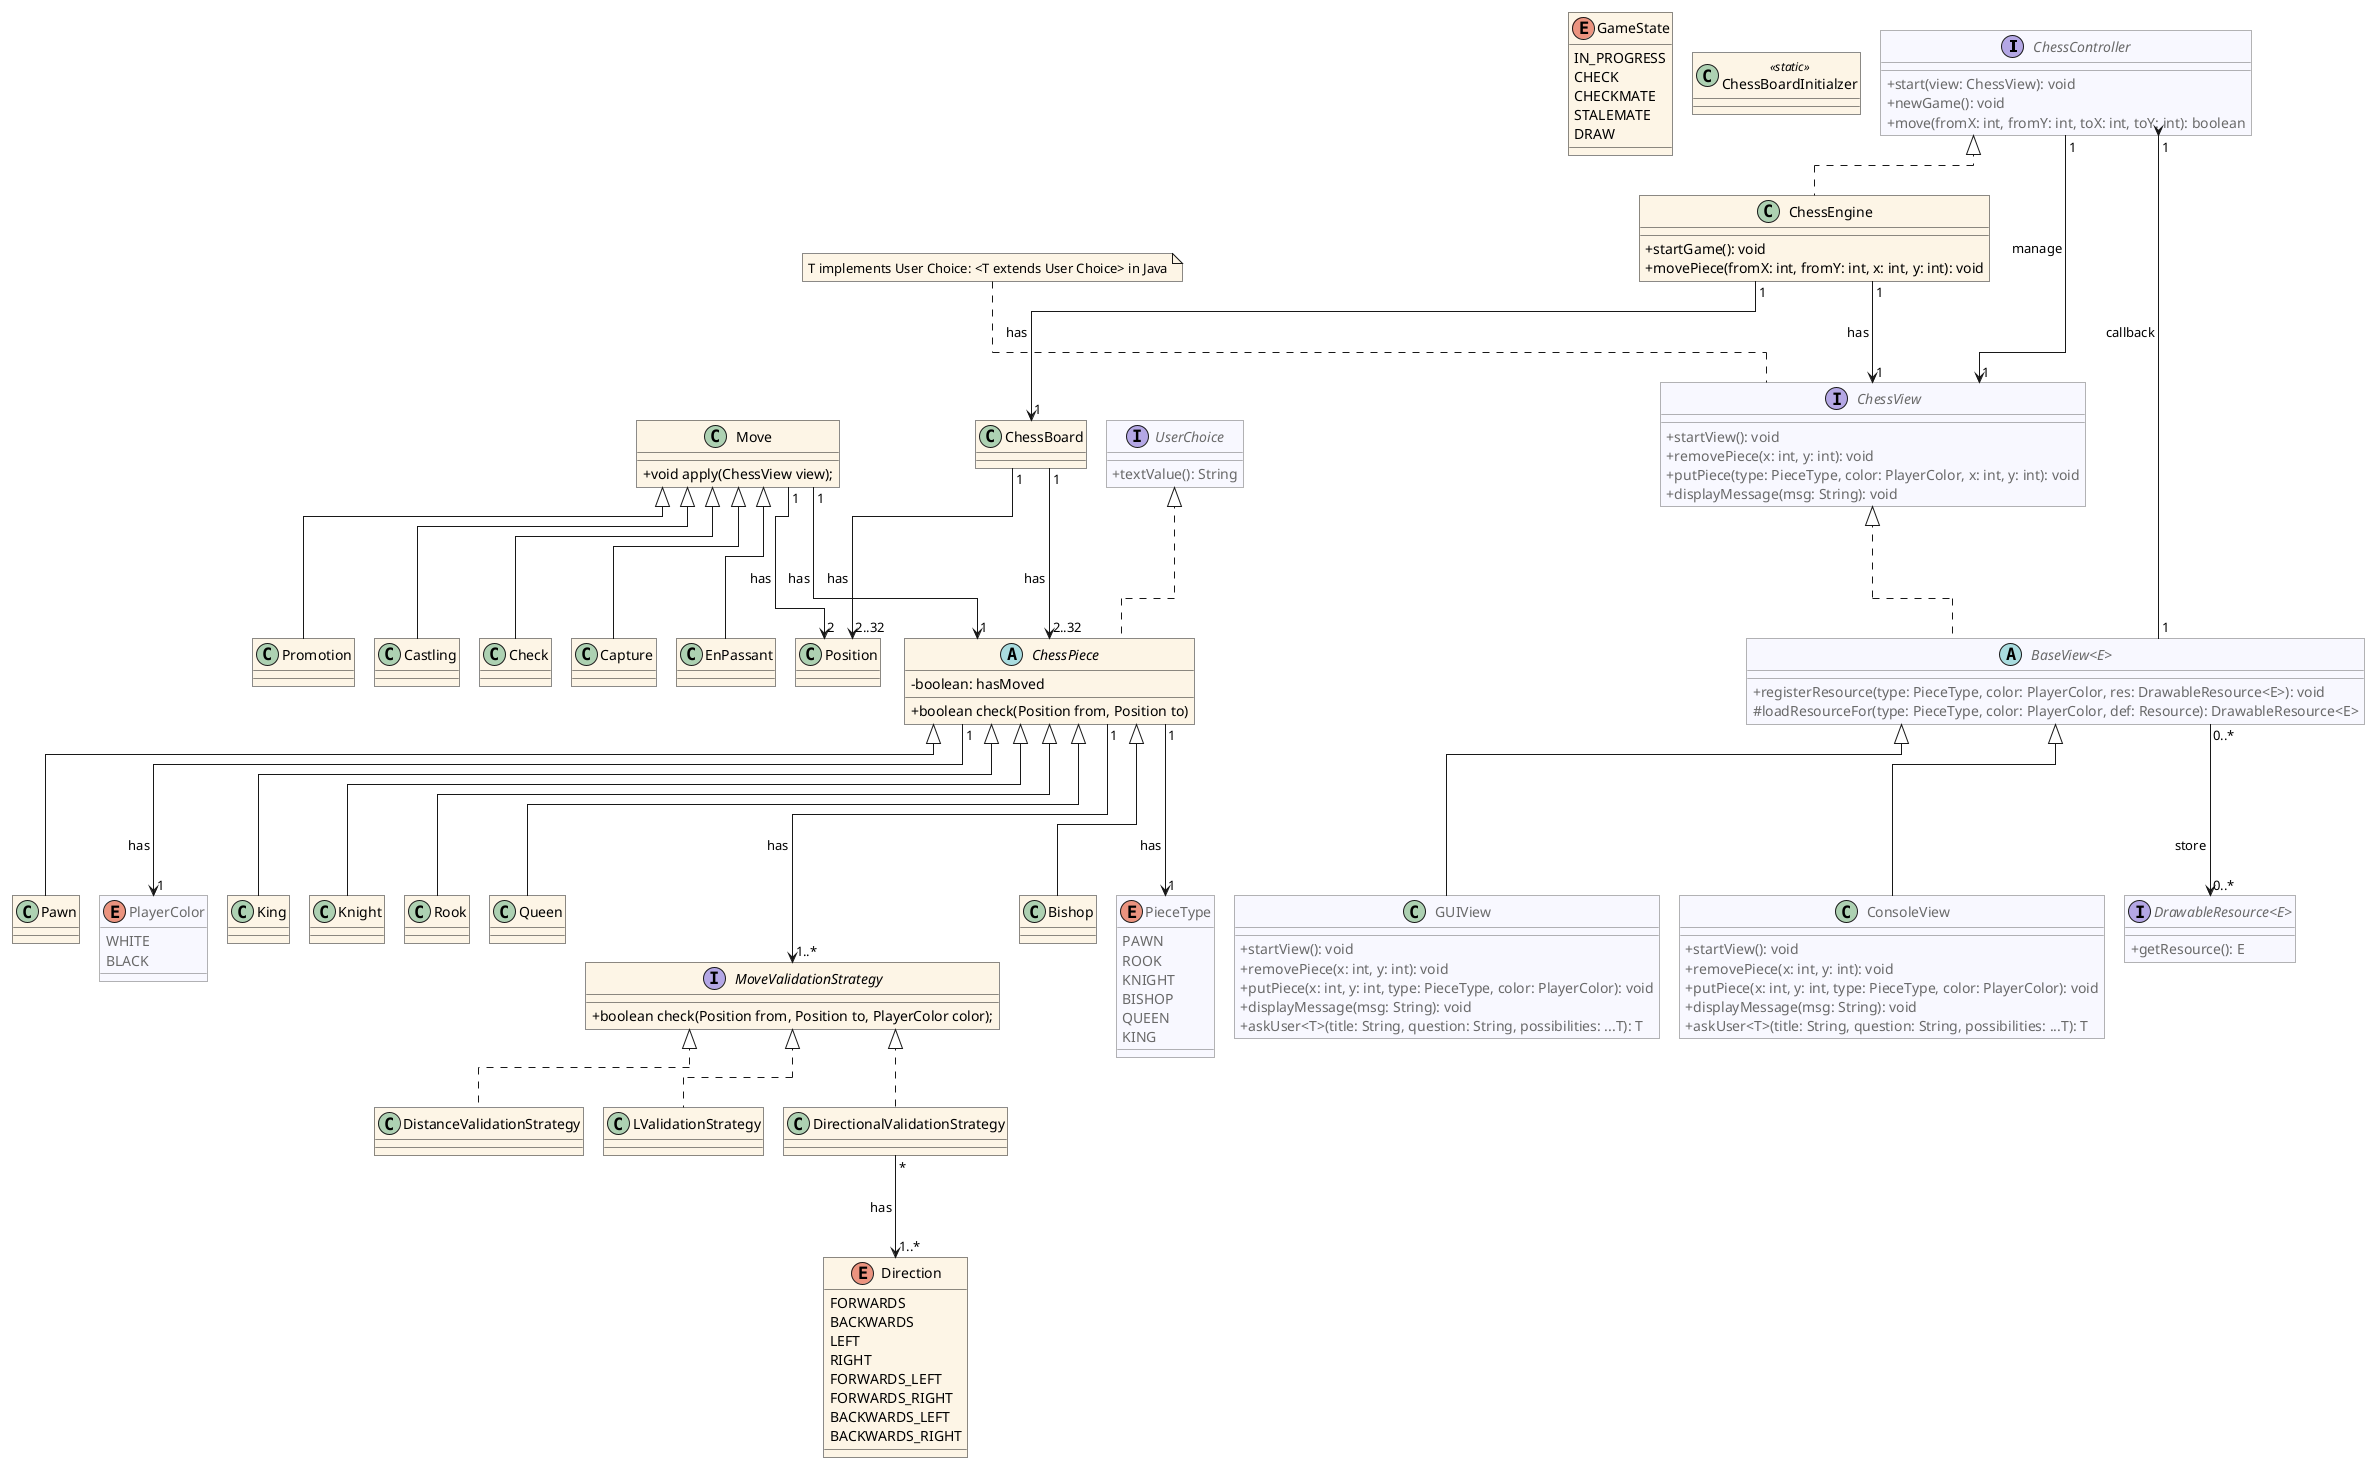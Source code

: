 @startuml
!pragma layout elk
skinparam linetype ortho
skinparam roundCorner 0
skinparam classAttributeIconSize 0
skinparam ClassBackgroundColor #OldLace
skinparam NoteBackgroundColor #OldLace
skinparam Shadowing false
top to bottom direction

<style>
    classDiagram {
        .provided {
            BackgroundColor GhostWhite
            LineColor DimGrey
            FontColor DimGrey
        }
    }
</style>

hide <<provided>> stereotype

interface ChessController<<provided>> {
    + start(view: ChessView): void
    + newGame(): void
    + move(fromX: int, fromY: int, toX: int, toY: int): boolean
}

interface UserChoice<<provided>> {
    + textValue(): String
}

interface "DrawableResource<E>"<<provided>> {
    + getResource(): E
}

interface ChessView<<provided>> {
    + startView(): void
    + removePiece(x: int, y: int): void
    + putPiece(type: PieceType, color: PlayerColor, x: int, y: int): void
    + displayMessage(msg: String): void
}

note left of ChessView
    T implements User Choice: <T extends User Choice> in Java
end note

abstract class "BaseView<E>"<<provided>> implements ChessView {
    + registerResource(type: PieceType, color: PlayerColor, res: DrawableResource<E>): void
    # loadResourceFor(type: PieceType, color: PlayerColor, def: Resource): DrawableResource<E>
}

class GUIView<<provided>> extends "BaseView<E>" {
    + startView(): void
    + removePiece(x: int, y: int): void
    + putPiece(x: int, y: int, type: PieceType, color: PlayerColor): void
    + displayMessage(msg: String): void
    + askUser<T>(title: String, question: String, possibilities: ...T): T
}

class ConsoleView<<provided>> extends "BaseView<E>" {
    + startView(): void
    + removePiece(x: int, y: int): void
    + putPiece(x: int, y: int, type: PieceType, color: PlayerColor): void
    + displayMessage(msg: String): void
    + askUser<T>(title: String, question: String, possibilities: ...T): T
}

class ChessEngine implements ChessController {
    + startGame(): void
    + movePiece(fromX: int, fromY: int, x: int, y: int): void
}

enum GameState {
    IN_PROGRESS
    CHECK
    CHECKMATE
    STALEMATE
    DRAW
}

class ChessBoard {}

static class ChessBoardInitialzer<<static>> {}

class Position {}

enum PlayerColor<<provided>> {
    WHITE
    BLACK
}

enum PieceType<<provided>> {
    PAWN
    ROOK
    KNIGHT
    BISHOP
    QUEEN
    KING
}

abstract class ChessPiece implements UserChoice {
    - boolean: hasMoved
    + boolean check(Position from, Position to)
}
class Pawn extends ChessPiece {}
class Rook extends ChessPiece {}
class Knight extends ChessPiece {}
class Bishop extends ChessPiece {}
class Queen extends ChessPiece {}
class King extends ChessPiece {}


interface MoveValidationStrategy {
    + boolean check(Position from, Position to, PlayerColor color);
}
class DirectionalValidationStrategy implements MoveValidationStrategy {}
class LValidationStrategy implements MoveValidationStrategy {}
class DistanceValidationStrategy implements MoveValidationStrategy {}

enum Direction {
    FORWARDS
    BACKWARDS
    LEFT
    RIGHT
    FORWARDS_LEFT
    FORWARDS_RIGHT
    BACKWARDS_LEFT
    BACKWARDS_RIGHT
}

class Move {
    + void apply(ChessView view);
}

class Capture extends Move {}
class Check extends Move {}
class EnPassant extends Move {}
class Castling extends Move {}
class Promotion extends Move {}

ChessController "1" --> "1" ChessView : manage >
"BaseView<E>" "1" --> "1" ChessController : callback >
"BaseView<E>" "0..*" --> "0..*" "DrawableResource<E>" : store >

ChessEngine "1" --> "1" ChessBoard : has >
ChessEngine "1" --> "1" ChessView : has >
ChessPiece "1" --> "1..*" MoveValidationStrategy : has >
ChessPiece "1" --> "1" PieceType : has >
ChessPiece "1" --> "1" PlayerColor : has >
ChessBoard "1" --> "2..32" ChessPiece : has >
ChessBoard "1" --> "2..32" Position : has >

DirectionalValidationStrategy "*" --> "1..*" Direction : has >

Move "1" --> "2" Position : has >
Move "1" --> "1" ChessPiece : has >

@enduml
